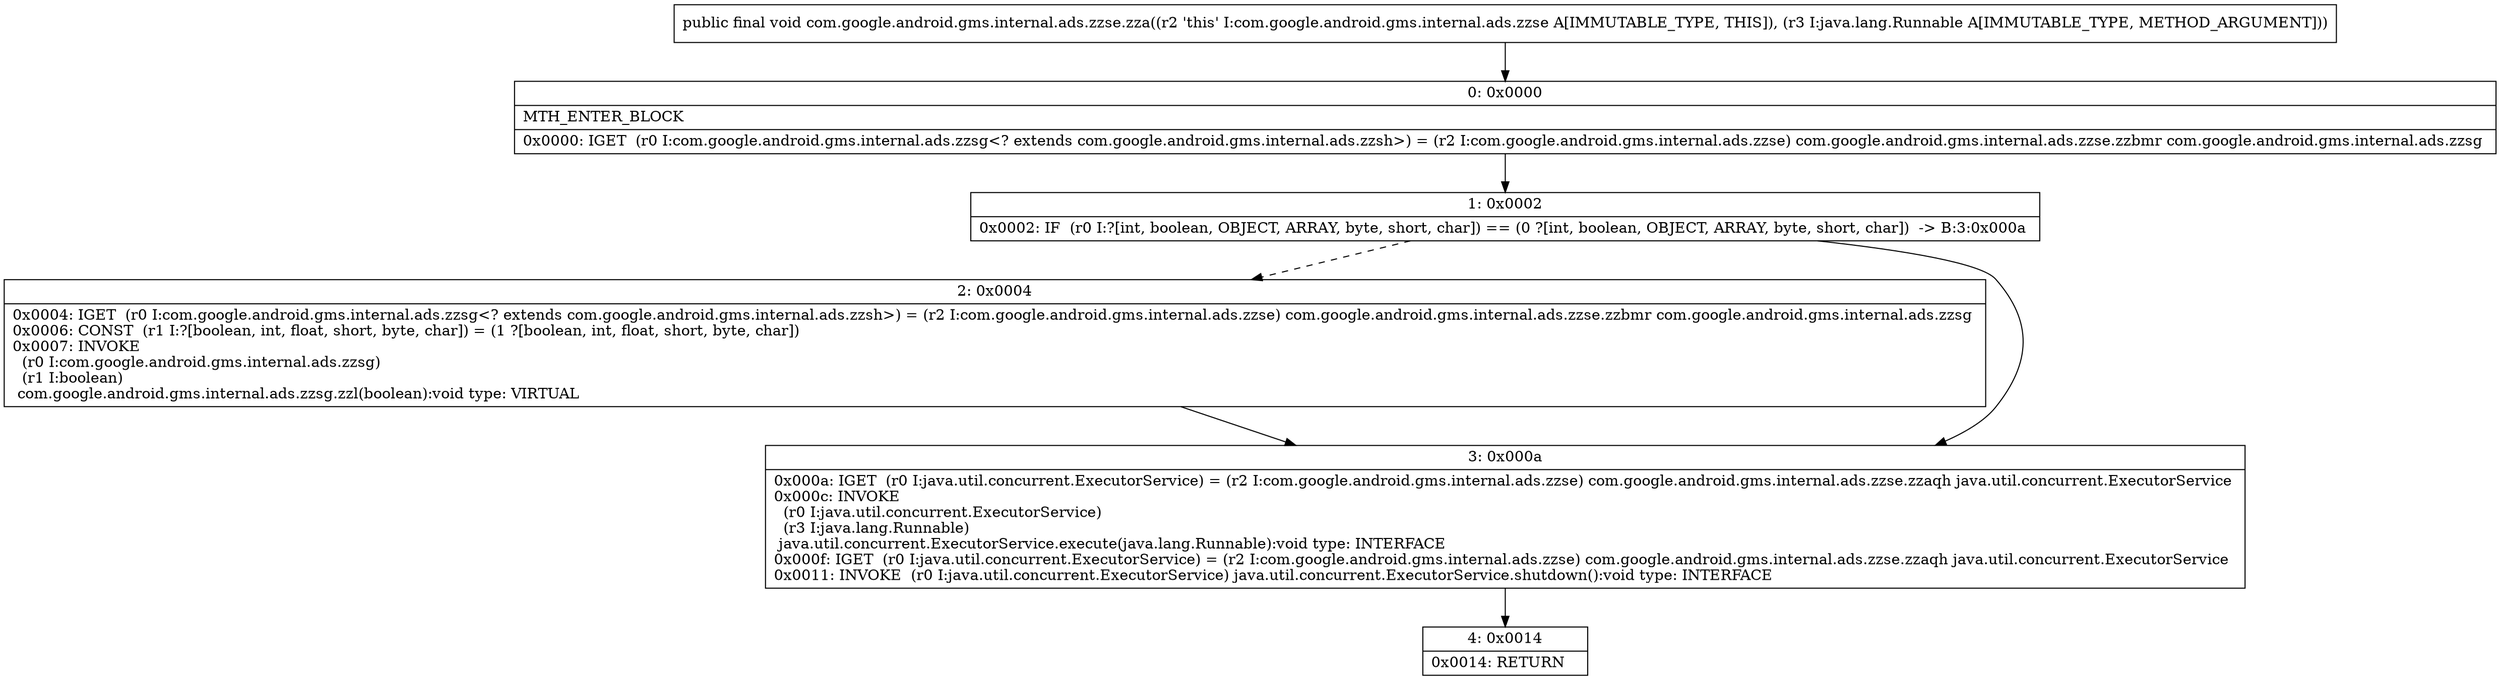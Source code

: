 digraph "CFG forcom.google.android.gms.internal.ads.zzse.zza(Ljava\/lang\/Runnable;)V" {
Node_0 [shape=record,label="{0\:\ 0x0000|MTH_ENTER_BLOCK\l|0x0000: IGET  (r0 I:com.google.android.gms.internal.ads.zzsg\<? extends com.google.android.gms.internal.ads.zzsh\>) = (r2 I:com.google.android.gms.internal.ads.zzse) com.google.android.gms.internal.ads.zzse.zzbmr com.google.android.gms.internal.ads.zzsg \l}"];
Node_1 [shape=record,label="{1\:\ 0x0002|0x0002: IF  (r0 I:?[int, boolean, OBJECT, ARRAY, byte, short, char]) == (0 ?[int, boolean, OBJECT, ARRAY, byte, short, char])  \-\> B:3:0x000a \l}"];
Node_2 [shape=record,label="{2\:\ 0x0004|0x0004: IGET  (r0 I:com.google.android.gms.internal.ads.zzsg\<? extends com.google.android.gms.internal.ads.zzsh\>) = (r2 I:com.google.android.gms.internal.ads.zzse) com.google.android.gms.internal.ads.zzse.zzbmr com.google.android.gms.internal.ads.zzsg \l0x0006: CONST  (r1 I:?[boolean, int, float, short, byte, char]) = (1 ?[boolean, int, float, short, byte, char]) \l0x0007: INVOKE  \l  (r0 I:com.google.android.gms.internal.ads.zzsg)\l  (r1 I:boolean)\l com.google.android.gms.internal.ads.zzsg.zzl(boolean):void type: VIRTUAL \l}"];
Node_3 [shape=record,label="{3\:\ 0x000a|0x000a: IGET  (r0 I:java.util.concurrent.ExecutorService) = (r2 I:com.google.android.gms.internal.ads.zzse) com.google.android.gms.internal.ads.zzse.zzaqh java.util.concurrent.ExecutorService \l0x000c: INVOKE  \l  (r0 I:java.util.concurrent.ExecutorService)\l  (r3 I:java.lang.Runnable)\l java.util.concurrent.ExecutorService.execute(java.lang.Runnable):void type: INTERFACE \l0x000f: IGET  (r0 I:java.util.concurrent.ExecutorService) = (r2 I:com.google.android.gms.internal.ads.zzse) com.google.android.gms.internal.ads.zzse.zzaqh java.util.concurrent.ExecutorService \l0x0011: INVOKE  (r0 I:java.util.concurrent.ExecutorService) java.util.concurrent.ExecutorService.shutdown():void type: INTERFACE \l}"];
Node_4 [shape=record,label="{4\:\ 0x0014|0x0014: RETURN   \l}"];
MethodNode[shape=record,label="{public final void com.google.android.gms.internal.ads.zzse.zza((r2 'this' I:com.google.android.gms.internal.ads.zzse A[IMMUTABLE_TYPE, THIS]), (r3 I:java.lang.Runnable A[IMMUTABLE_TYPE, METHOD_ARGUMENT])) }"];
MethodNode -> Node_0;
Node_0 -> Node_1;
Node_1 -> Node_2[style=dashed];
Node_1 -> Node_3;
Node_2 -> Node_3;
Node_3 -> Node_4;
}


